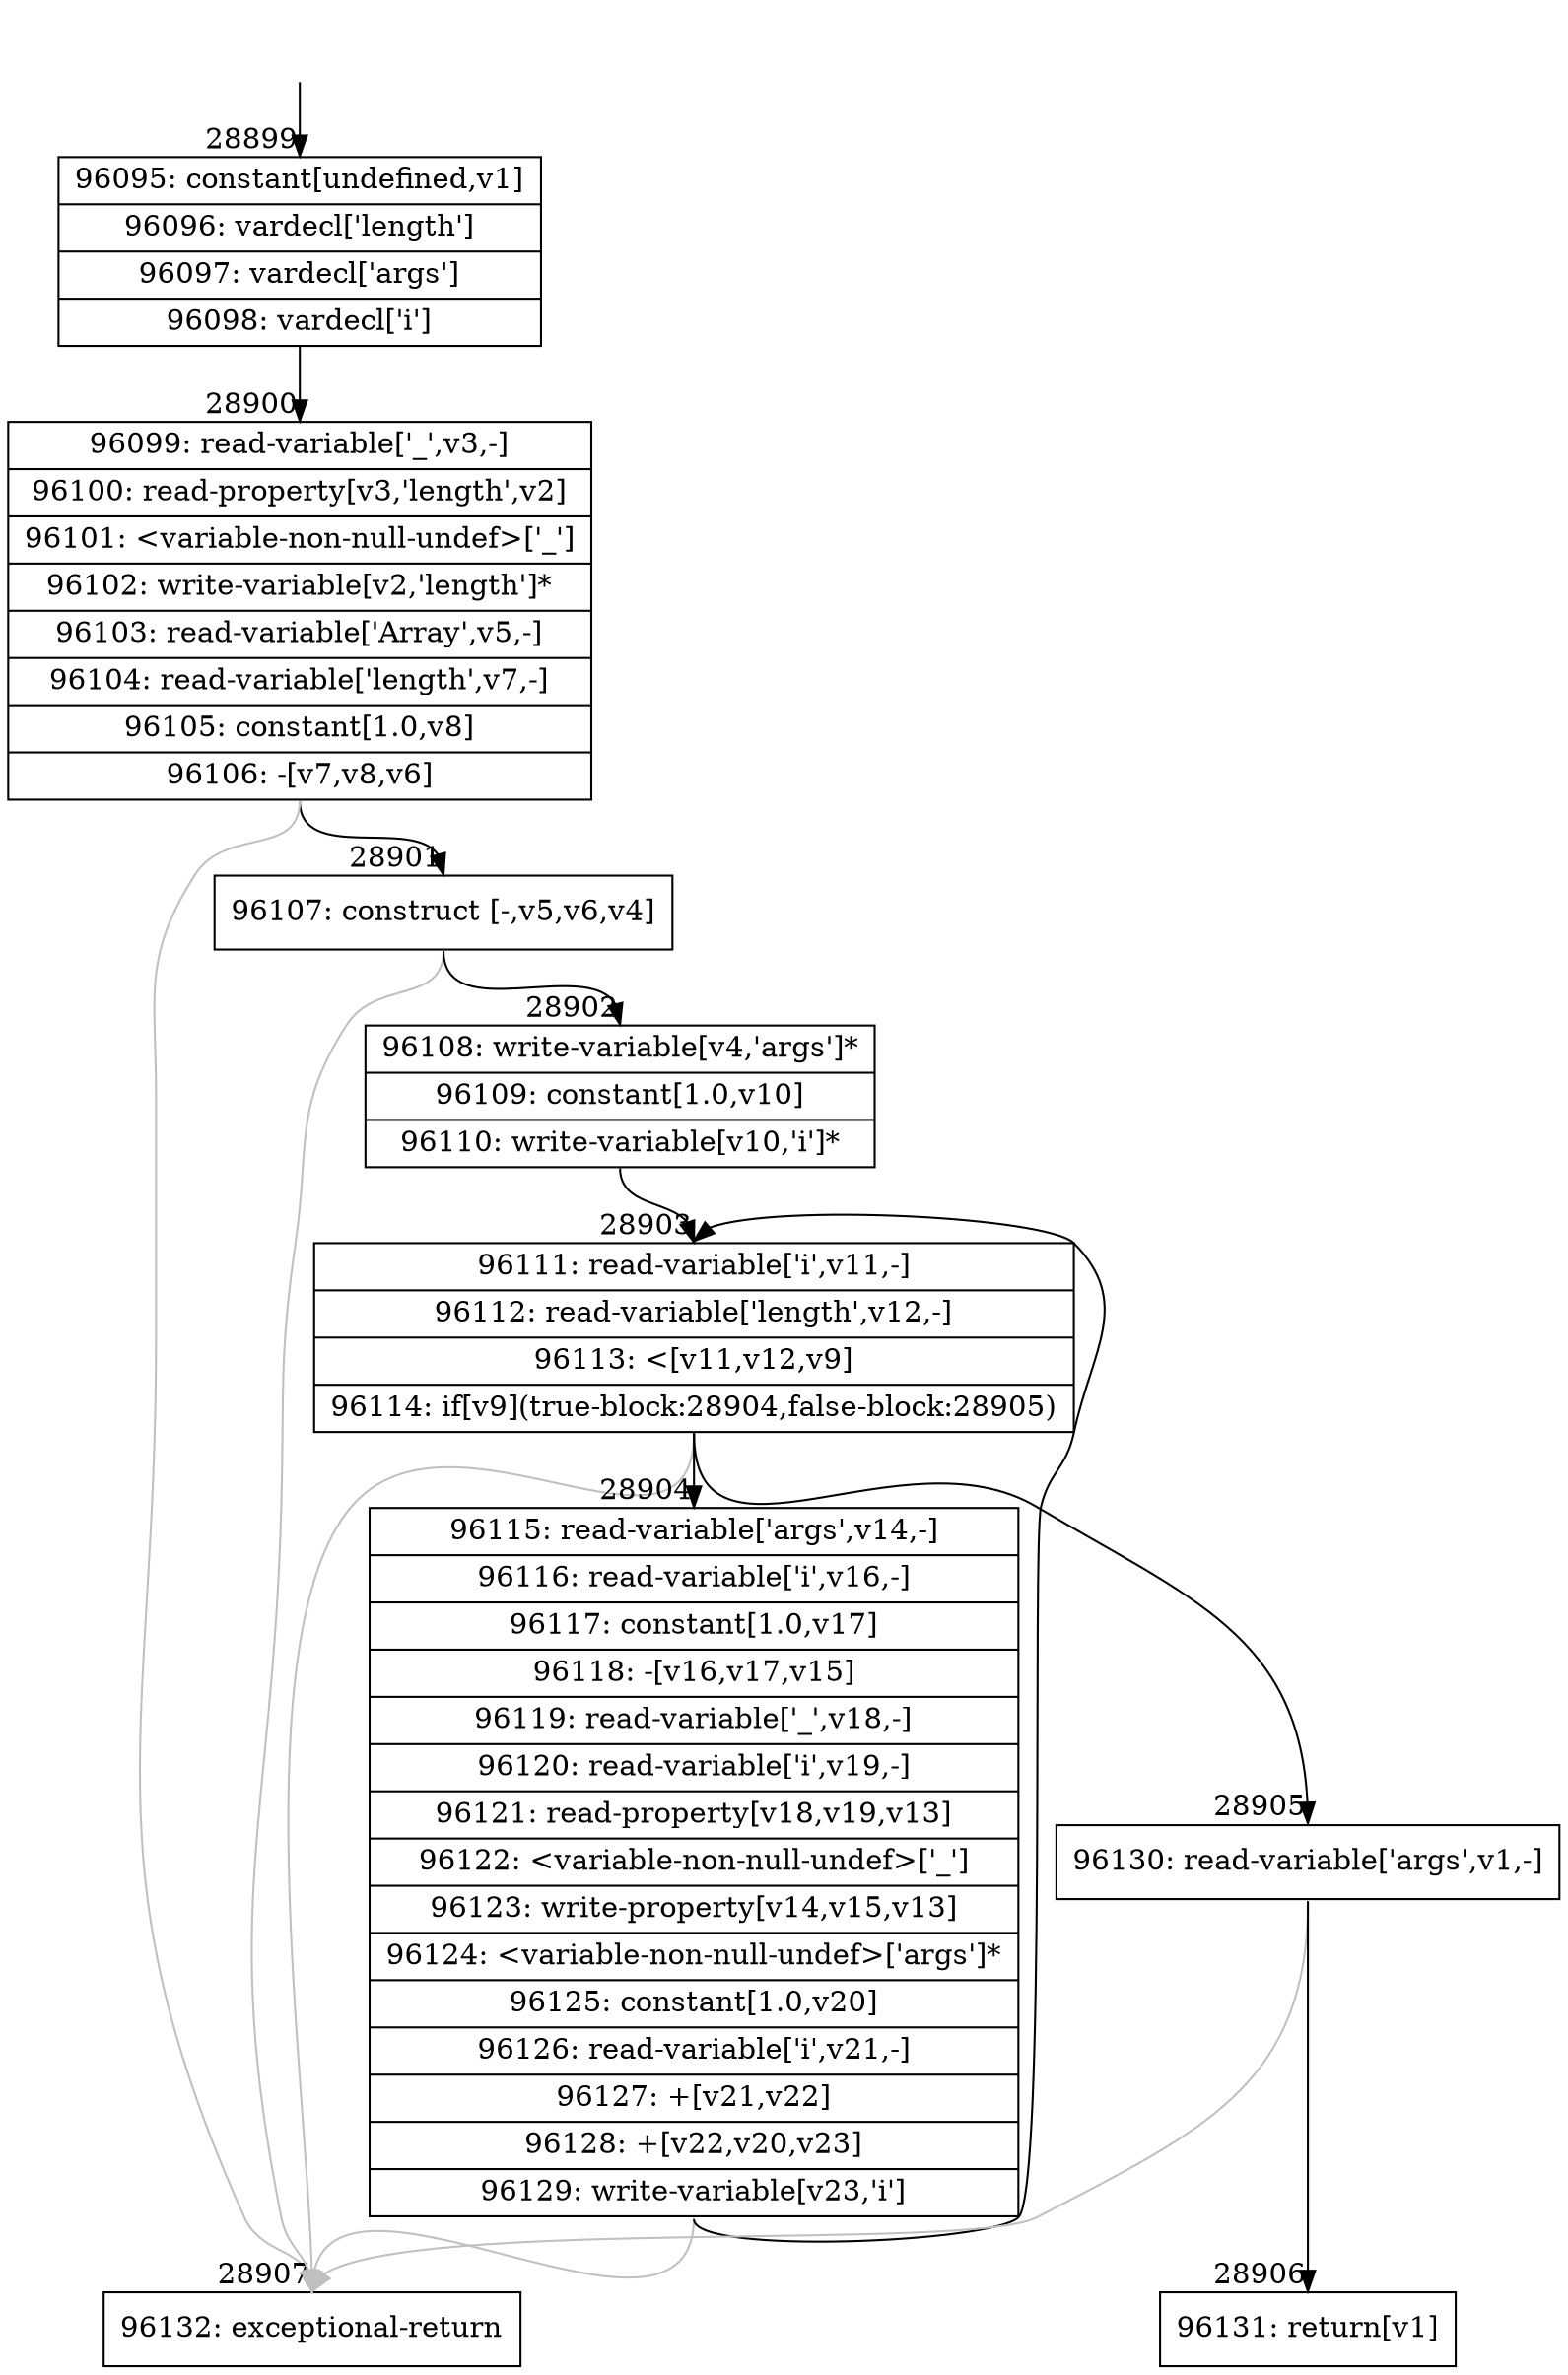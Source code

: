 digraph {
rankdir="TD"
BB_entry2552[shape=none,label=""];
BB_entry2552 -> BB28899 [tailport=s, headport=n, headlabel="    28899"]
BB28899 [shape=record label="{96095: constant[undefined,v1]|96096: vardecl['length']|96097: vardecl['args']|96098: vardecl['i']}" ] 
BB28899 -> BB28900 [tailport=s, headport=n, headlabel="      28900"]
BB28900 [shape=record label="{96099: read-variable['_',v3,-]|96100: read-property[v3,'length',v2]|96101: \<variable-non-null-undef\>['_']|96102: write-variable[v2,'length']*|96103: read-variable['Array',v5,-]|96104: read-variable['length',v7,-]|96105: constant[1.0,v8]|96106: -[v7,v8,v6]}" ] 
BB28900 -> BB28901 [tailport=s, headport=n, headlabel="      28901"]
BB28900 -> BB28907 [tailport=s, headport=n, color=gray, headlabel="      28907"]
BB28901 [shape=record label="{96107: construct [-,v5,v6,v4]}" ] 
BB28901 -> BB28902 [tailport=s, headport=n, headlabel="      28902"]
BB28901 -> BB28907 [tailport=s, headport=n, color=gray]
BB28902 [shape=record label="{96108: write-variable[v4,'args']*|96109: constant[1.0,v10]|96110: write-variable[v10,'i']*}" ] 
BB28902 -> BB28903 [tailport=s, headport=n, headlabel="      28903"]
BB28903 [shape=record label="{96111: read-variable['i',v11,-]|96112: read-variable['length',v12,-]|96113: \<[v11,v12,v9]|96114: if[v9](true-block:28904,false-block:28905)}" ] 
BB28903 -> BB28904 [tailport=s, headport=n, headlabel="      28904"]
BB28903 -> BB28905 [tailport=s, headport=n, headlabel="      28905"]
BB28903 -> BB28907 [tailport=s, headport=n, color=gray]
BB28904 [shape=record label="{96115: read-variable['args',v14,-]|96116: read-variable['i',v16,-]|96117: constant[1.0,v17]|96118: -[v16,v17,v15]|96119: read-variable['_',v18,-]|96120: read-variable['i',v19,-]|96121: read-property[v18,v19,v13]|96122: \<variable-non-null-undef\>['_']|96123: write-property[v14,v15,v13]|96124: \<variable-non-null-undef\>['args']*|96125: constant[1.0,v20]|96126: read-variable['i',v21,-]|96127: +[v21,v22]|96128: +[v22,v20,v23]|96129: write-variable[v23,'i']}" ] 
BB28904 -> BB28903 [tailport=s, headport=n]
BB28904 -> BB28907 [tailport=s, headport=n, color=gray]
BB28905 [shape=record label="{96130: read-variable['args',v1,-]}" ] 
BB28905 -> BB28906 [tailport=s, headport=n, headlabel="      28906"]
BB28905 -> BB28907 [tailport=s, headport=n, color=gray]
BB28906 [shape=record label="{96131: return[v1]}" ] 
BB28907 [shape=record label="{96132: exceptional-return}" ] 
//#$~ 51785
}
